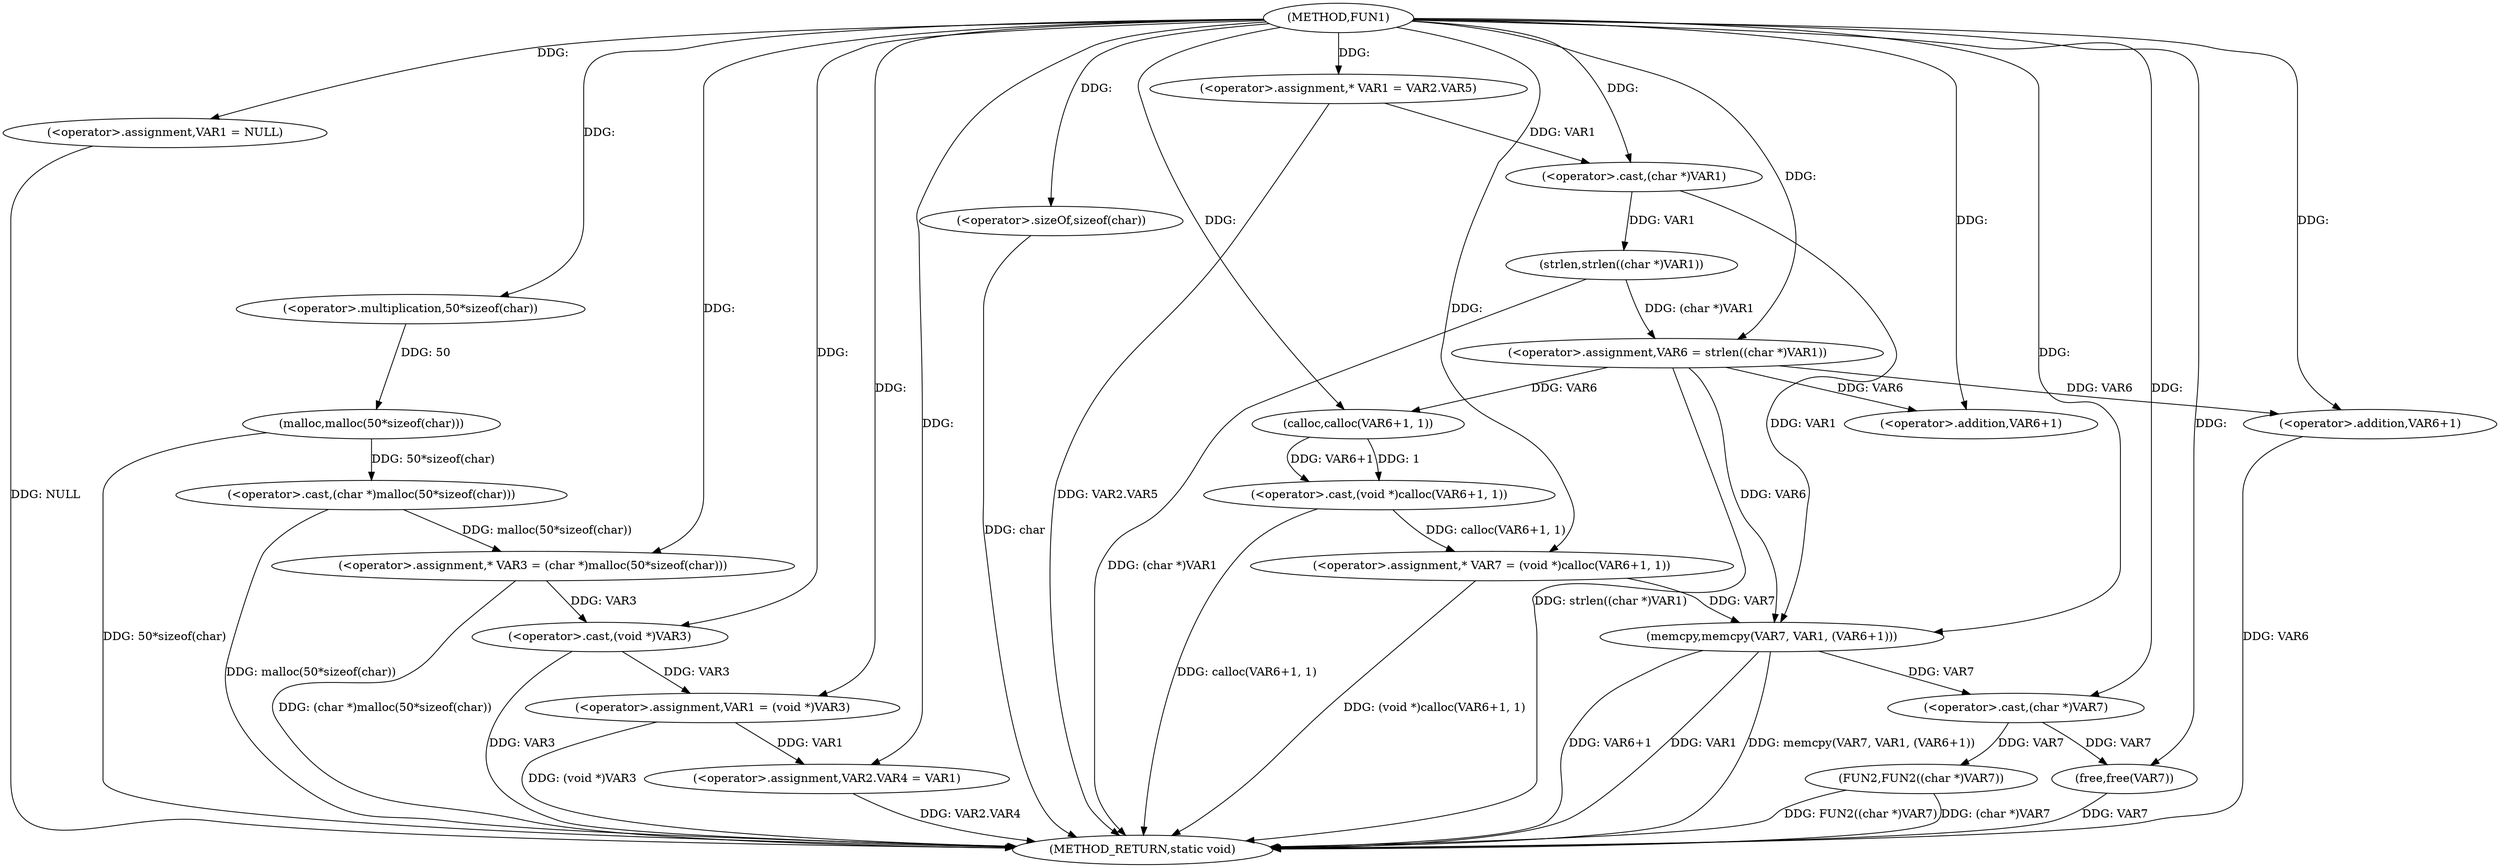 digraph FUN1 {  
"1000100" [label = "(METHOD,FUN1)" ]
"1000165" [label = "(METHOD_RETURN,static void)" ]
"1000104" [label = "(<operator>.assignment,VAR1 = NULL)" ]
"1000109" [label = "(<operator>.assignment,* VAR3 = (char *)malloc(50*sizeof(char)))" ]
"1000111" [label = "(<operator>.cast,(char *)malloc(50*sizeof(char)))" ]
"1000113" [label = "(malloc,malloc(50*sizeof(char)))" ]
"1000114" [label = "(<operator>.multiplication,50*sizeof(char))" ]
"1000116" [label = "(<operator>.sizeOf,sizeof(char))" ]
"1000118" [label = "(<operator>.assignment,VAR1 = (void *)VAR3)" ]
"1000120" [label = "(<operator>.cast,(void *)VAR3)" ]
"1000123" [label = "(<operator>.assignment,VAR2.VAR4 = VAR1)" ]
"1000130" [label = "(<operator>.assignment,* VAR1 = VAR2.VAR5)" ]
"1000137" [label = "(<operator>.assignment,VAR6 = strlen((char *)VAR1))" ]
"1000139" [label = "(strlen,strlen((char *)VAR1))" ]
"1000140" [label = "(<operator>.cast,(char *)VAR1)" ]
"1000144" [label = "(<operator>.assignment,* VAR7 = (void *)calloc(VAR6+1, 1))" ]
"1000146" [label = "(<operator>.cast,(void *)calloc(VAR6+1, 1))" ]
"1000148" [label = "(calloc,calloc(VAR6+1, 1))" ]
"1000149" [label = "(<operator>.addition,VAR6+1)" ]
"1000153" [label = "(memcpy,memcpy(VAR7, VAR1, (VAR6+1)))" ]
"1000156" [label = "(<operator>.addition,VAR6+1)" ]
"1000159" [label = "(FUN2,FUN2((char *)VAR7))" ]
"1000160" [label = "(<operator>.cast,(char *)VAR7)" ]
"1000163" [label = "(free,free(VAR7))" ]
  "1000156" -> "1000165"  [ label = "DDG: VAR6"] 
  "1000139" -> "1000165"  [ label = "DDG: (char *)VAR1"] 
  "1000146" -> "1000165"  [ label = "DDG: calloc(VAR6+1, 1)"] 
  "1000153" -> "1000165"  [ label = "DDG: memcpy(VAR7, VAR1, (VAR6+1))"] 
  "1000120" -> "1000165"  [ label = "DDG: VAR3"] 
  "1000153" -> "1000165"  [ label = "DDG: VAR6+1"] 
  "1000123" -> "1000165"  [ label = "DDG: VAR2.VAR4"] 
  "1000159" -> "1000165"  [ label = "DDG: FUN2((char *)VAR7)"] 
  "1000116" -> "1000165"  [ label = "DDG: char"] 
  "1000163" -> "1000165"  [ label = "DDG: VAR7"] 
  "1000113" -> "1000165"  [ label = "DDG: 50*sizeof(char)"] 
  "1000159" -> "1000165"  [ label = "DDG: (char *)VAR7"] 
  "1000130" -> "1000165"  [ label = "DDG: VAR2.VAR5"] 
  "1000137" -> "1000165"  [ label = "DDG: strlen((char *)VAR1)"] 
  "1000153" -> "1000165"  [ label = "DDG: VAR1"] 
  "1000111" -> "1000165"  [ label = "DDG: malloc(50*sizeof(char))"] 
  "1000118" -> "1000165"  [ label = "DDG: (void *)VAR3"] 
  "1000144" -> "1000165"  [ label = "DDG: (void *)calloc(VAR6+1, 1)"] 
  "1000109" -> "1000165"  [ label = "DDG: (char *)malloc(50*sizeof(char))"] 
  "1000104" -> "1000165"  [ label = "DDG: NULL"] 
  "1000100" -> "1000104"  [ label = "DDG: "] 
  "1000111" -> "1000109"  [ label = "DDG: malloc(50*sizeof(char))"] 
  "1000100" -> "1000109"  [ label = "DDG: "] 
  "1000113" -> "1000111"  [ label = "DDG: 50*sizeof(char)"] 
  "1000114" -> "1000113"  [ label = "DDG: 50"] 
  "1000100" -> "1000114"  [ label = "DDG: "] 
  "1000100" -> "1000116"  [ label = "DDG: "] 
  "1000120" -> "1000118"  [ label = "DDG: VAR3"] 
  "1000100" -> "1000118"  [ label = "DDG: "] 
  "1000109" -> "1000120"  [ label = "DDG: VAR3"] 
  "1000100" -> "1000120"  [ label = "DDG: "] 
  "1000118" -> "1000123"  [ label = "DDG: VAR1"] 
  "1000100" -> "1000123"  [ label = "DDG: "] 
  "1000100" -> "1000130"  [ label = "DDG: "] 
  "1000139" -> "1000137"  [ label = "DDG: (char *)VAR1"] 
  "1000100" -> "1000137"  [ label = "DDG: "] 
  "1000140" -> "1000139"  [ label = "DDG: VAR1"] 
  "1000130" -> "1000140"  [ label = "DDG: VAR1"] 
  "1000100" -> "1000140"  [ label = "DDG: "] 
  "1000146" -> "1000144"  [ label = "DDG: calloc(VAR6+1, 1)"] 
  "1000100" -> "1000144"  [ label = "DDG: "] 
  "1000148" -> "1000146"  [ label = "DDG: VAR6+1"] 
  "1000148" -> "1000146"  [ label = "DDG: 1"] 
  "1000137" -> "1000148"  [ label = "DDG: VAR6"] 
  "1000100" -> "1000148"  [ label = "DDG: "] 
  "1000137" -> "1000149"  [ label = "DDG: VAR6"] 
  "1000100" -> "1000149"  [ label = "DDG: "] 
  "1000144" -> "1000153"  [ label = "DDG: VAR7"] 
  "1000100" -> "1000153"  [ label = "DDG: "] 
  "1000140" -> "1000153"  [ label = "DDG: VAR1"] 
  "1000137" -> "1000153"  [ label = "DDG: VAR6"] 
  "1000100" -> "1000156"  [ label = "DDG: "] 
  "1000137" -> "1000156"  [ label = "DDG: VAR6"] 
  "1000160" -> "1000159"  [ label = "DDG: VAR7"] 
  "1000153" -> "1000160"  [ label = "DDG: VAR7"] 
  "1000100" -> "1000160"  [ label = "DDG: "] 
  "1000160" -> "1000163"  [ label = "DDG: VAR7"] 
  "1000100" -> "1000163"  [ label = "DDG: "] 
}
